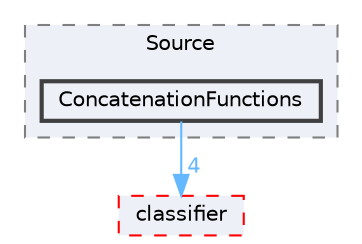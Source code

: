 digraph "Face_Access_inferencing/src/edge-impulse-sdk/CMSIS/NN/Source/ConcatenationFunctions"
{
 // LATEX_PDF_SIZE
  bgcolor="transparent";
  edge [fontname=Helvetica,fontsize=10,labelfontname=Helvetica,labelfontsize=10];
  node [fontname=Helvetica,fontsize=10,shape=box,height=0.2,width=0.4];
  compound=true
  subgraph clusterdir_9eb74fd60140a783a426b4fdae9534ae {
    graph [ bgcolor="#edf0f7", pencolor="grey50", label="Source", fontname=Helvetica,fontsize=10 style="filled,dashed", URL="dir_9eb74fd60140a783a426b4fdae9534ae.html",tooltip=""]
  dir_0f8fbce8ddaf4d51707d5ae3e4ff5c23 [label="ConcatenationFunctions", fillcolor="#edf0f7", color="grey25", style="filled,bold", URL="dir_0f8fbce8ddaf4d51707d5ae3e4ff5c23.html",tooltip=""];
  }
  dir_23fbe5a3fb0933f31748c7066d658296 [label="classifier", fillcolor="#edf0f7", color="red", style="filled,dashed", URL="dir_23fbe5a3fb0933f31748c7066d658296.html",tooltip=""];
  dir_0f8fbce8ddaf4d51707d5ae3e4ff5c23->dir_23fbe5a3fb0933f31748c7066d658296 [headlabel="4", labeldistance=1.5 headhref="dir_000061_000048.html" href="dir_000061_000048.html" color="steelblue1" fontcolor="steelblue1"];
}
